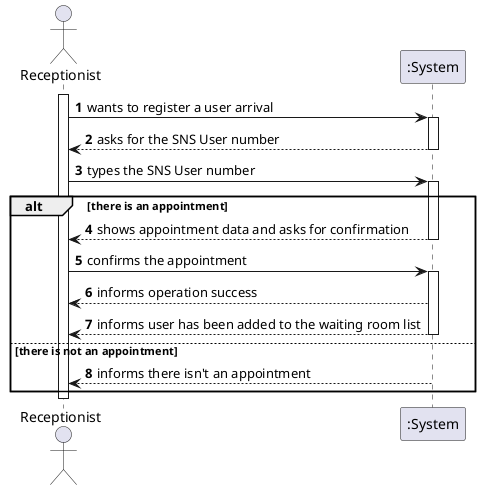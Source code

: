 @startuml US04_SSD
autonumber

actor "Receptionist" as RECEPT

activate RECEPT
RECEPT -> ":System" : wants to register a user arrival

activate ":System"
":System" --> RECEPT : asks for the SNS User number
deactivate ":System"

RECEPT -> ":System" : types the SNS User number

alt there is an appointment
  activate ":System"
  ":System" --> RECEPT : shows appointment data and asks for confirmation
  deactivate ":System"

  RECEPT -> ":System" : confirms the appointment

  activate ":System"
  ":System" --> RECEPT : informs operation success
  ":System" --> RECEPT : informs user has been added to the waiting room list
  deactivate ":System"

else there is not an appointment
  ":System" --> RECEPT : informs there isn't an appointment
end

deactivate RECEPT

@enduml